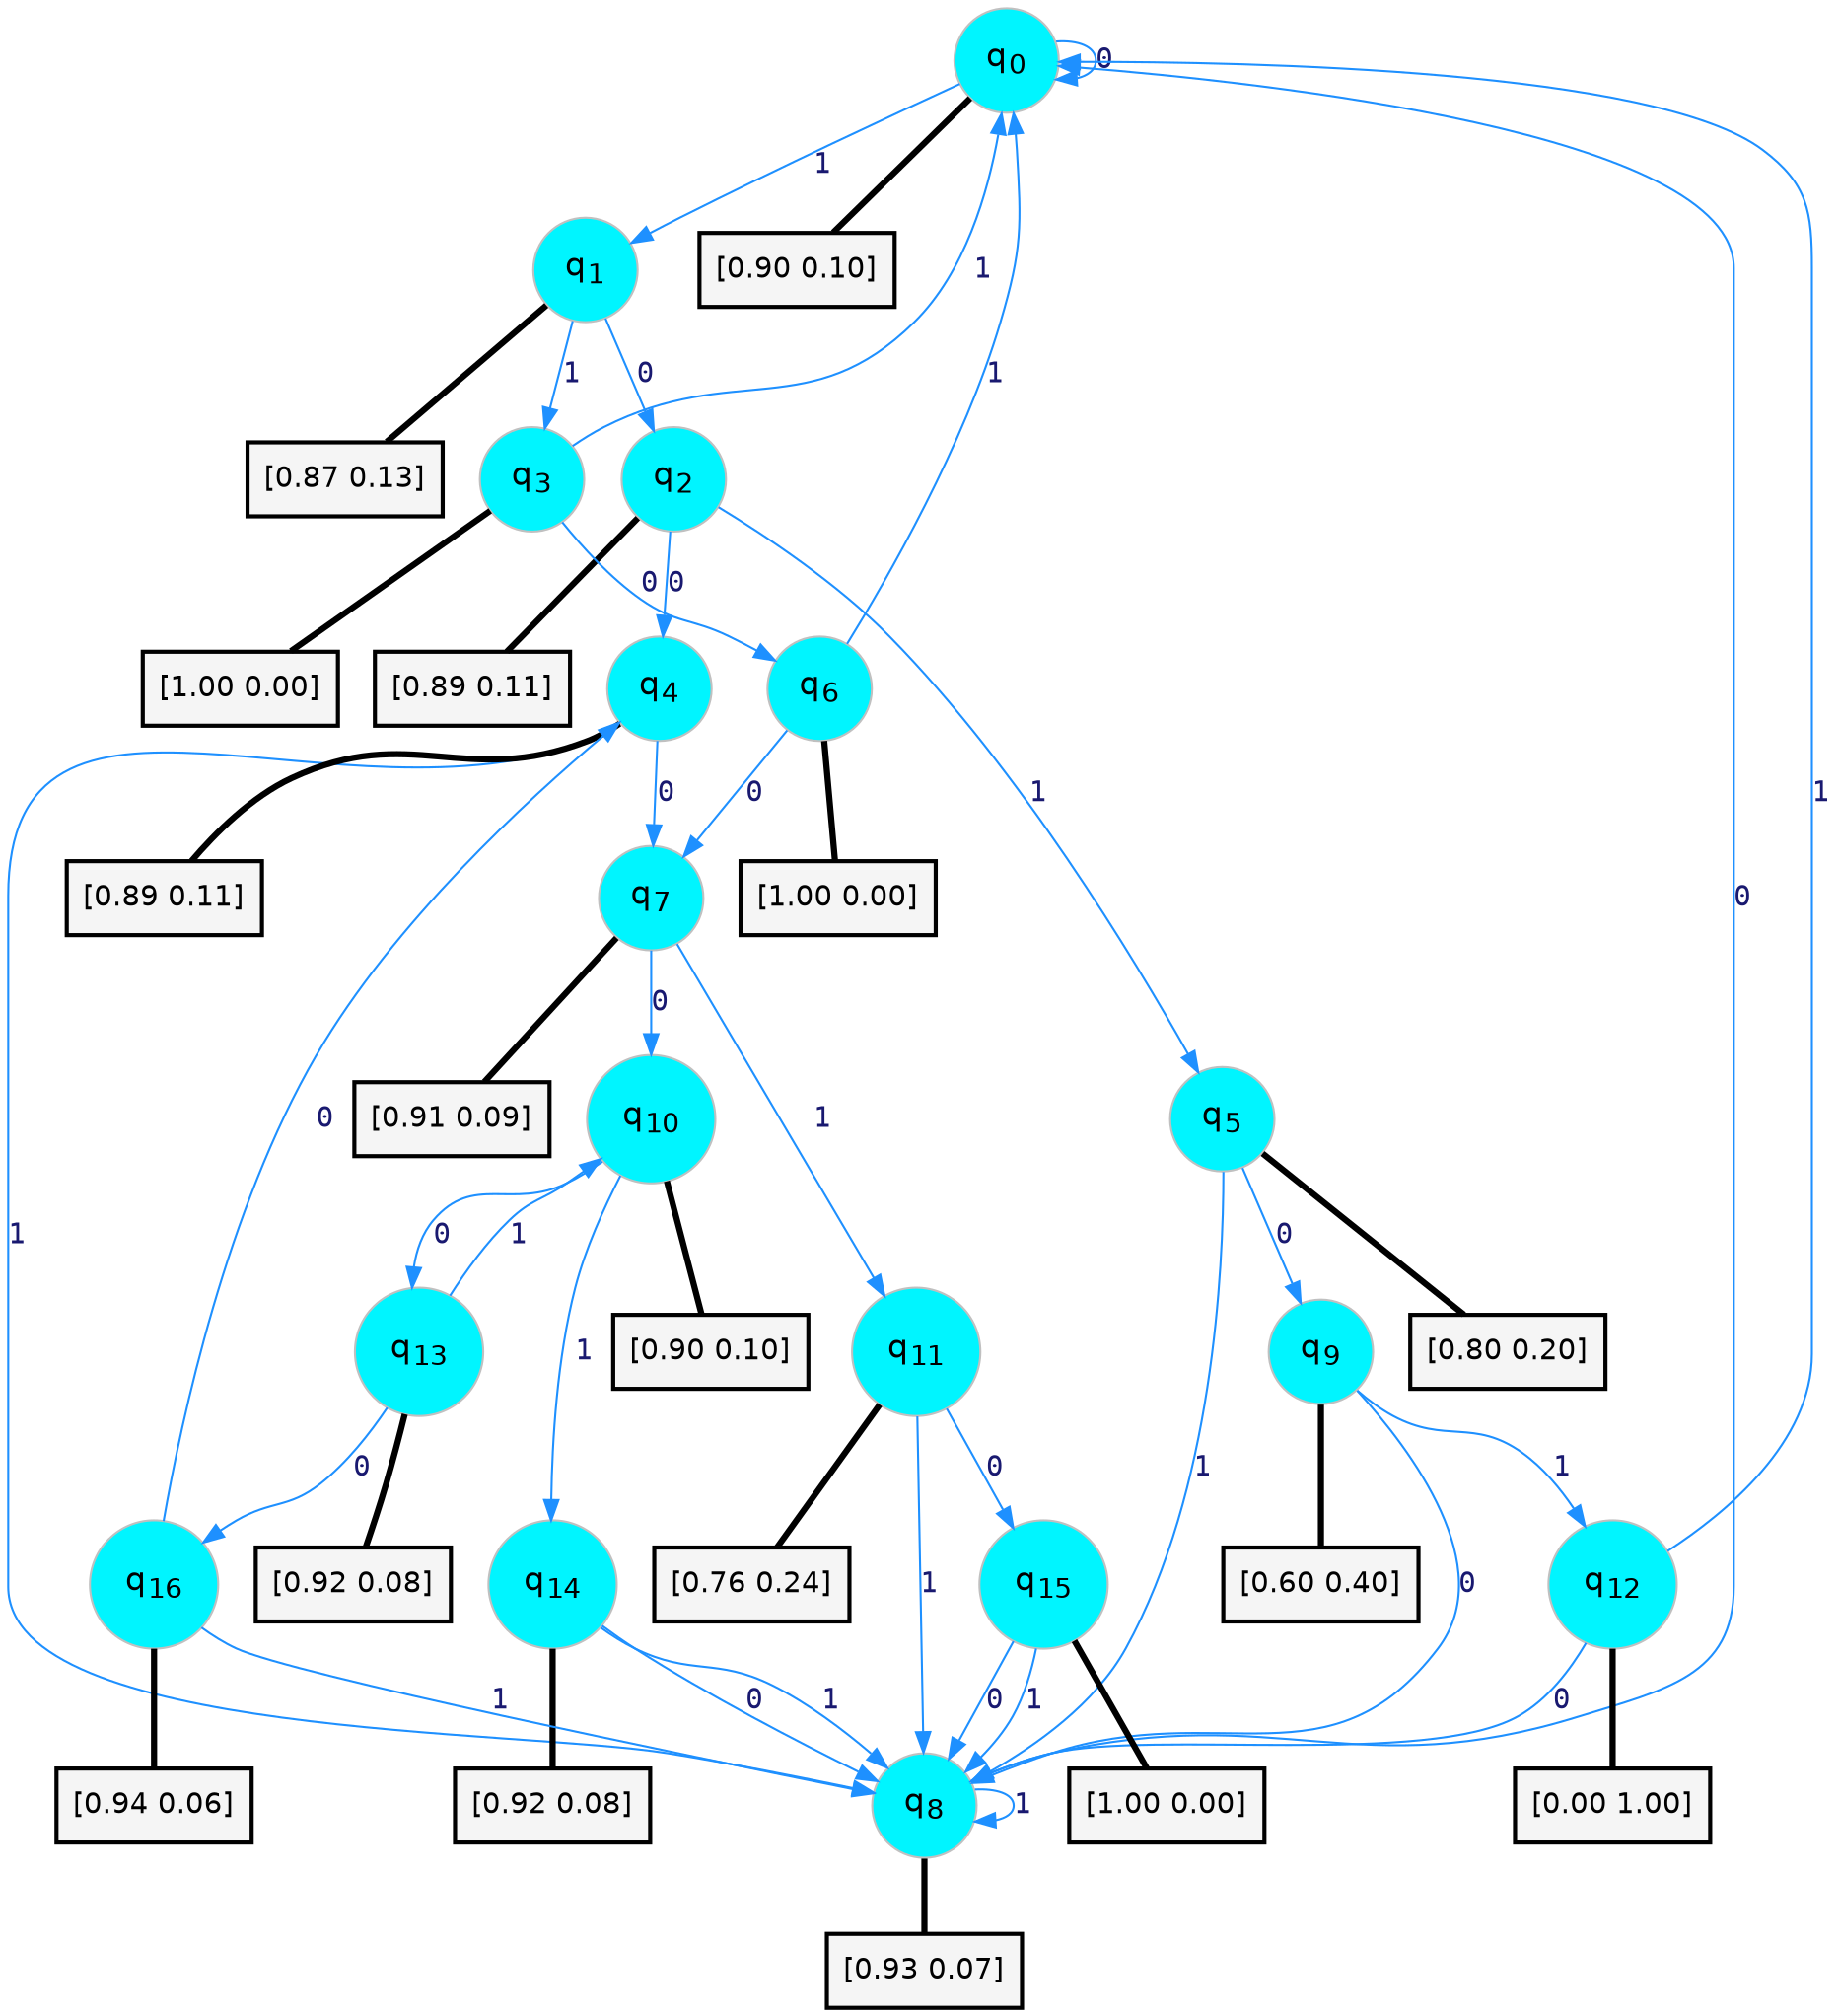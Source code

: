 digraph G {
graph [
bgcolor=transparent, dpi=300, rankdir=TD, size="40,25"];
node [
color=gray, fillcolor=turquoise1, fontcolor=black, fontname=Helvetica, fontsize=16, fontweight=bold, shape=circle, style=filled];
edge [
arrowsize=1, color=dodgerblue1, fontcolor=midnightblue, fontname=courier, fontweight=bold, penwidth=1, style=solid, weight=20];
0[label=<q<SUB>0</SUB>>];
1[label=<q<SUB>1</SUB>>];
2[label=<q<SUB>2</SUB>>];
3[label=<q<SUB>3</SUB>>];
4[label=<q<SUB>4</SUB>>];
5[label=<q<SUB>5</SUB>>];
6[label=<q<SUB>6</SUB>>];
7[label=<q<SUB>7</SUB>>];
8[label=<q<SUB>8</SUB>>];
9[label=<q<SUB>9</SUB>>];
10[label=<q<SUB>10</SUB>>];
11[label=<q<SUB>11</SUB>>];
12[label=<q<SUB>12</SUB>>];
13[label=<q<SUB>13</SUB>>];
14[label=<q<SUB>14</SUB>>];
15[label=<q<SUB>15</SUB>>];
16[label=<q<SUB>16</SUB>>];
17[label="[0.90 0.10]", shape=box,fontcolor=black, fontname=Helvetica, fontsize=14, penwidth=2, fillcolor=whitesmoke,color=black];
18[label="[0.87 0.13]", shape=box,fontcolor=black, fontname=Helvetica, fontsize=14, penwidth=2, fillcolor=whitesmoke,color=black];
19[label="[0.89 0.11]", shape=box,fontcolor=black, fontname=Helvetica, fontsize=14, penwidth=2, fillcolor=whitesmoke,color=black];
20[label="[1.00 0.00]", shape=box,fontcolor=black, fontname=Helvetica, fontsize=14, penwidth=2, fillcolor=whitesmoke,color=black];
21[label="[0.89 0.11]", shape=box,fontcolor=black, fontname=Helvetica, fontsize=14, penwidth=2, fillcolor=whitesmoke,color=black];
22[label="[0.80 0.20]", shape=box,fontcolor=black, fontname=Helvetica, fontsize=14, penwidth=2, fillcolor=whitesmoke,color=black];
23[label="[1.00 0.00]", shape=box,fontcolor=black, fontname=Helvetica, fontsize=14, penwidth=2, fillcolor=whitesmoke,color=black];
24[label="[0.91 0.09]", shape=box,fontcolor=black, fontname=Helvetica, fontsize=14, penwidth=2, fillcolor=whitesmoke,color=black];
25[label="[0.93 0.07]", shape=box,fontcolor=black, fontname=Helvetica, fontsize=14, penwidth=2, fillcolor=whitesmoke,color=black];
26[label="[0.60 0.40]", shape=box,fontcolor=black, fontname=Helvetica, fontsize=14, penwidth=2, fillcolor=whitesmoke,color=black];
27[label="[0.90 0.10]", shape=box,fontcolor=black, fontname=Helvetica, fontsize=14, penwidth=2, fillcolor=whitesmoke,color=black];
28[label="[0.76 0.24]", shape=box,fontcolor=black, fontname=Helvetica, fontsize=14, penwidth=2, fillcolor=whitesmoke,color=black];
29[label="[0.00 1.00]", shape=box,fontcolor=black, fontname=Helvetica, fontsize=14, penwidth=2, fillcolor=whitesmoke,color=black];
30[label="[0.92 0.08]", shape=box,fontcolor=black, fontname=Helvetica, fontsize=14, penwidth=2, fillcolor=whitesmoke,color=black];
31[label="[0.92 0.08]", shape=box,fontcolor=black, fontname=Helvetica, fontsize=14, penwidth=2, fillcolor=whitesmoke,color=black];
32[label="[1.00 0.00]", shape=box,fontcolor=black, fontname=Helvetica, fontsize=14, penwidth=2, fillcolor=whitesmoke,color=black];
33[label="[0.94 0.06]", shape=box,fontcolor=black, fontname=Helvetica, fontsize=14, penwidth=2, fillcolor=whitesmoke,color=black];
0->0 [label=0];
0->1 [label=1];
0->17 [arrowhead=none, penwidth=3,color=black];
1->2 [label=0];
1->3 [label=1];
1->18 [arrowhead=none, penwidth=3,color=black];
2->4 [label=0];
2->5 [label=1];
2->19 [arrowhead=none, penwidth=3,color=black];
3->6 [label=0];
3->0 [label=1];
3->20 [arrowhead=none, penwidth=3,color=black];
4->7 [label=0];
4->8 [label=1];
4->21 [arrowhead=none, penwidth=3,color=black];
5->9 [label=0];
5->8 [label=1];
5->22 [arrowhead=none, penwidth=3,color=black];
6->7 [label=0];
6->0 [label=1];
6->23 [arrowhead=none, penwidth=3,color=black];
7->10 [label=0];
7->11 [label=1];
7->24 [arrowhead=none, penwidth=3,color=black];
8->0 [label=0];
8->8 [label=1];
8->25 [arrowhead=none, penwidth=3,color=black];
9->8 [label=0];
9->12 [label=1];
9->26 [arrowhead=none, penwidth=3,color=black];
10->13 [label=0];
10->14 [label=1];
10->27 [arrowhead=none, penwidth=3,color=black];
11->15 [label=0];
11->8 [label=1];
11->28 [arrowhead=none, penwidth=3,color=black];
12->8 [label=0];
12->0 [label=1];
12->29 [arrowhead=none, penwidth=3,color=black];
13->16 [label=0];
13->10 [label=1];
13->30 [arrowhead=none, penwidth=3,color=black];
14->8 [label=0];
14->8 [label=1];
14->31 [arrowhead=none, penwidth=3,color=black];
15->8 [label=0];
15->8 [label=1];
15->32 [arrowhead=none, penwidth=3,color=black];
16->4 [label=0];
16->8 [label=1];
16->33 [arrowhead=none, penwidth=3,color=black];
}
